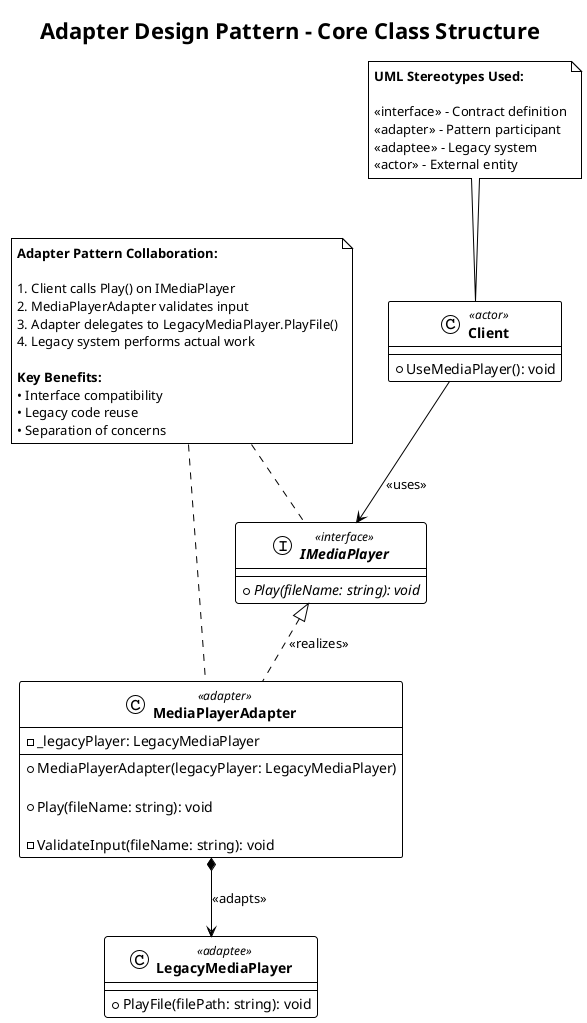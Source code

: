 ﻿@startuml AdapterPattern_CoreClassDiagram
!theme plain

' Simplified UML 2.5 Class Diagram focusing on Adapter Pattern Core
' Reference: https://www.uml-diagrams.org/uml-25-diagrams.html

skinparam class {
    BackgroundColor White
    BorderColor Black
    ArrowColor Black
    FontStyle bold
}

skinparam interface {
    BackgroundColor LightBlue
    BorderColor Black
    FontStyle bold
}

title "Adapter Design Pattern - Core Class Structure"

' === CORE ADAPTER PATTERN CLASSES ===

' Target Interface
interface IMediaPlayer <<interface>> {
    {abstract} +Play(fileName: string): void
}

' Adapter Class
class MediaPlayerAdapter <<adapter>> {
    ' Attributes
    -_legacyPlayer: LegacyMediaPlayer
    
    ' Constructor
    +MediaPlayerAdapter(legacyPlayer: LegacyMediaPlayer)
    
    ' Target interface method
    +Play(fileName: string): void
    
    ' Internal validation
    -ValidateInput(fileName: string): void
}

' Adaptee Class (Legacy System)
class LegacyMediaPlayer <<adaptee>> {
    ' Legacy interface method
    +PlayFile(filePath: string): void
}

' Client representation
class Client <<actor>> {
    +UseMediaPlayer(): void
}

' === RELATIONSHIPS ===

' Client uses Target interface
Client --> IMediaPlayer : <<uses>>

' Adapter realizes Target interface  
IMediaPlayer <|.. MediaPlayerAdapter : <<realizes>>

' Adapter has-a Adaptee (Composition)
MediaPlayerAdapter *--> LegacyMediaPlayer : <<adapts>>

' === COLLABORATION CONSTRAINTS ===

note as PatternNote
    **Adapter Pattern Collaboration:**
    
    1. Client calls Play() on IMediaPlayer
    2. MediaPlayerAdapter validates input
    3. Adapter delegates to LegacyMediaPlayer.PlayFile()
    4. Legacy system performs actual work
    
    **Key Benefits:**
    • Interface compatibility
    • Legacy code reuse
    • Separation of concerns
end note

PatternNote .. MediaPlayerAdapter
PatternNote .. IMediaPlayer

' === STEREOTYPES LEGEND ===

note as StereotypeLegend
    **UML Stereotypes Used:**
    
    <<interface>> - Contract definition
    <<adapter>> - Pattern participant
    <<adaptee>> - Legacy system
    <<actor>> - External entity
end note

StereotypeLegend .. Client

@enduml
